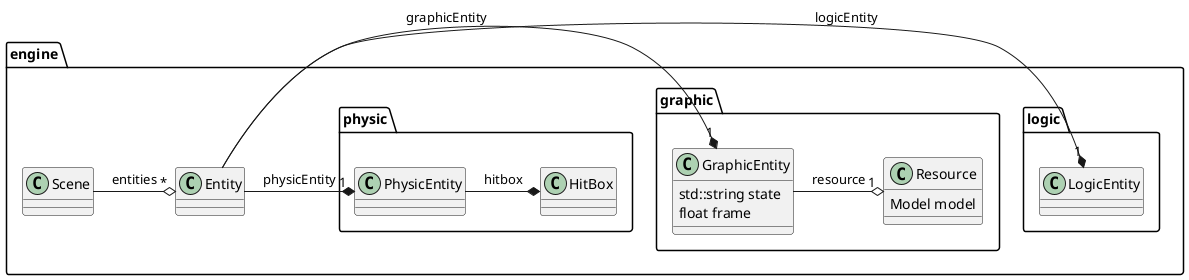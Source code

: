 @startuml entity

package engine
{
class Entity
class Scene

package logic
{
	class LogicEntity
}
package graphic
{
	class GraphicEntity
	class Resource
}
package physic
{
	class PhysicEntity
	class HitBox
}

Entity -* "1" LogicEntity : logicEntity
Entity -* "1" GraphicEntity : graphicEntity
Entity -* "1" PhysicEntity : physicEntity

Scene -o "*" Entity : entities

GraphicEntity -o "1" Resource : resource
GraphicEntity : std::string state
GraphicEntity : float frame

Resource : Model model

PhysicEntity -* HitBox : hitbox
}

@enduml
